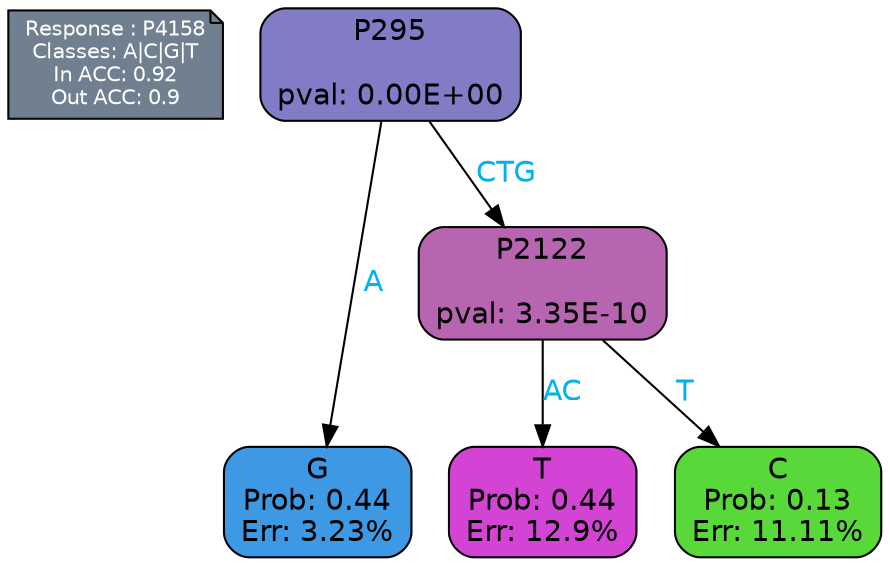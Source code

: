 digraph Tree {
node [shape=box, style="filled, rounded", color="black", fontname=helvetica] ;
graph [ranksep=equally, splines=polylines, bgcolor=transparent, dpi=600] ;
edge [fontname=helvetica] ;
LEGEND [label="Response : P4158
Classes: A|C|G|T
In ACC: 0.92
Out ACC: 0.9
",shape=note,align=left,style=filled,fillcolor="slategray",fontcolor="white",fontsize=10];1 [label="P295

pval: 0.00E+00", fillcolor="#827cc7"] ;
2 [label="G
Prob: 0.44
Err: 3.23%", fillcolor="#3e99e5"] ;
3 [label="P2122

pval: 3.35E-10", fillcolor="#b765b1"] ;
4 [label="T
Prob: 0.44
Err: 12.9%", fillcolor="#d343d4"] ;
5 [label="C
Prob: 0.13
Err: 11.11%", fillcolor="#58d939"] ;
1 -> 2 [label="A",fontcolor=deepskyblue2] ;
1 -> 3 [label="CTG",fontcolor=deepskyblue2] ;
3 -> 4 [label="AC",fontcolor=deepskyblue2] ;
3 -> 5 [label="T",fontcolor=deepskyblue2] ;
{rank = same; 2;4;5;}{rank = same; LEGEND;1;}}